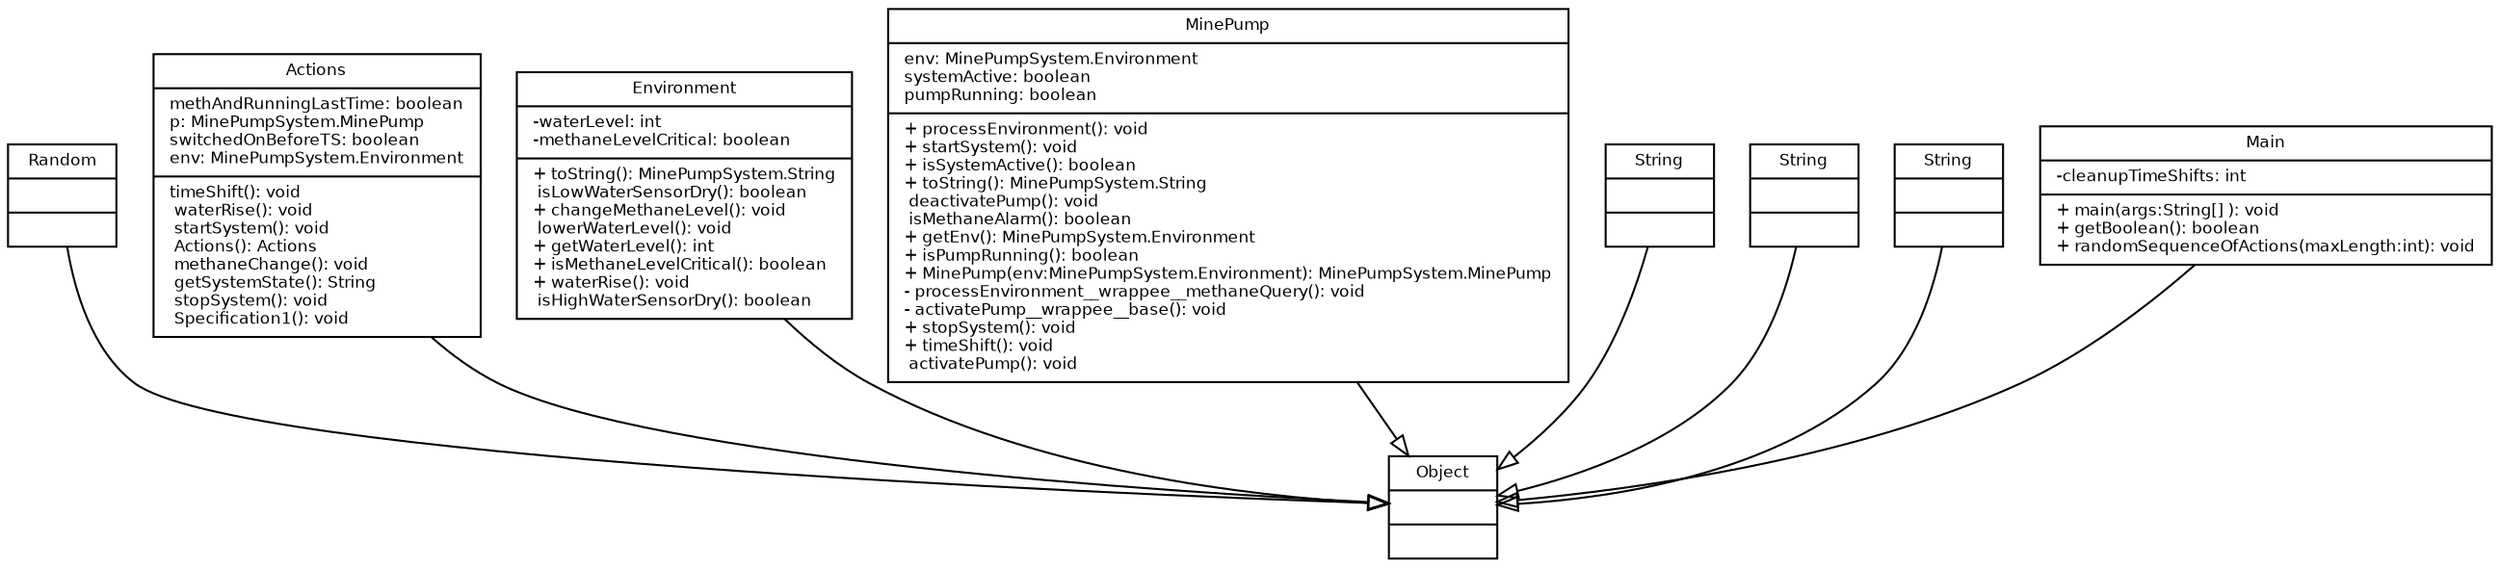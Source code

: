 digraph TypeHierarchy { 
        fontname = "Bitstream Vera Sans"
        fontsize = 8

        node [
                  fontname = "Bitstream Vera Sans"
                  fontsize = 8
                  shape = "record"
        ]

        edge [
                  fontname = "Bitstream Vera Sans"
                  fontsize = 8
        ]

        Random [
                  label = "{Random||}"
        ]

        Actions [
                  label = "{Actions|methAndRunningLastTime: boolean\lp: MinePumpSystem.MinePump\lswitchedOnBeforeTS: boolean\lenv: MinePumpSystem.Environment\l| timeShift(): void\l waterRise(): void\l startSystem(): void\l Actions(): Actions\l methaneChange(): void\l getSystemState(): String\l stopSystem(): void\l Specification1(): void\l}"
        ]

        MinePumpSystem_Environment [
                  label = "{Environment|-waterLevel: int\l-methaneLevelCritical: boolean\l|+ toString(): MinePumpSystem.String\l isLowWaterSensorDry(): boolean\l+ changeMethaneLevel(): void\l lowerWaterLevel(): void\l+ getWaterLevel(): int\l+ isMethaneLevelCritical(): boolean\l+ waterRise(): void\l isHighWaterSensorDry(): boolean\l}"
        ]

        MinePumpSystem_MinePump [
                  label = "{MinePump|env: MinePumpSystem.Environment\lsystemActive: boolean\lpumpRunning: boolean\l|+ processEnvironment(): void\l+ startSystem(): void\l+ isSystemActive(): boolean\l+ toString(): MinePumpSystem.String\l deactivatePump(): void\l isMethaneAlarm(): boolean\l+ getEnv(): MinePumpSystem.Environment\l+ isPumpRunning(): boolean\l+ MinePump(env:MinePumpSystem.Environment): MinePumpSystem.MinePump\l- processEnvironment__wrappee__methaneQuery(): void\l- activatePump__wrappee__base(): void\l+ stopSystem(): void\l+ timeShift(): void\l activatePump(): void\l}"
        ]

        String [
                  label = "{String||}"
        ]

        java_lang_String [
                  label = "{String||}"
        ]

        java_lang_Object [
                  label = "{Object||}"
        ]

        MinePumpSystem_String [
                  label = "{String||}"
        ]

        Main [
                  label = "{Main|-cleanupTimeShifts: int\l|+ main(args:String[] ): void\l+ getBoolean(): boolean\l+ randomSequenceOfActions(maxLength:int): void\l}"
        ]

        edge [
                  arrowhead = "empty"
                  style = "solid"
                  arrowtail = "none"
        ]

        Random -> java_lang_Object
        Actions -> java_lang_Object
        MinePumpSystem_Environment -> java_lang_Object
        MinePumpSystem_MinePump -> java_lang_Object
        String -> java_lang_Object
        java_lang_String -> java_lang_Object
        MinePumpSystem_String -> java_lang_Object
        Main -> java_lang_Object
        edge [
                  arrowhead = "empty"
                  style = "dashed"
                  arrowtail = "none"
        ]

        edge [
                  arrowhead = "normal"
                  style = "solid"
                  arrowtail = "odot"
        ]

}